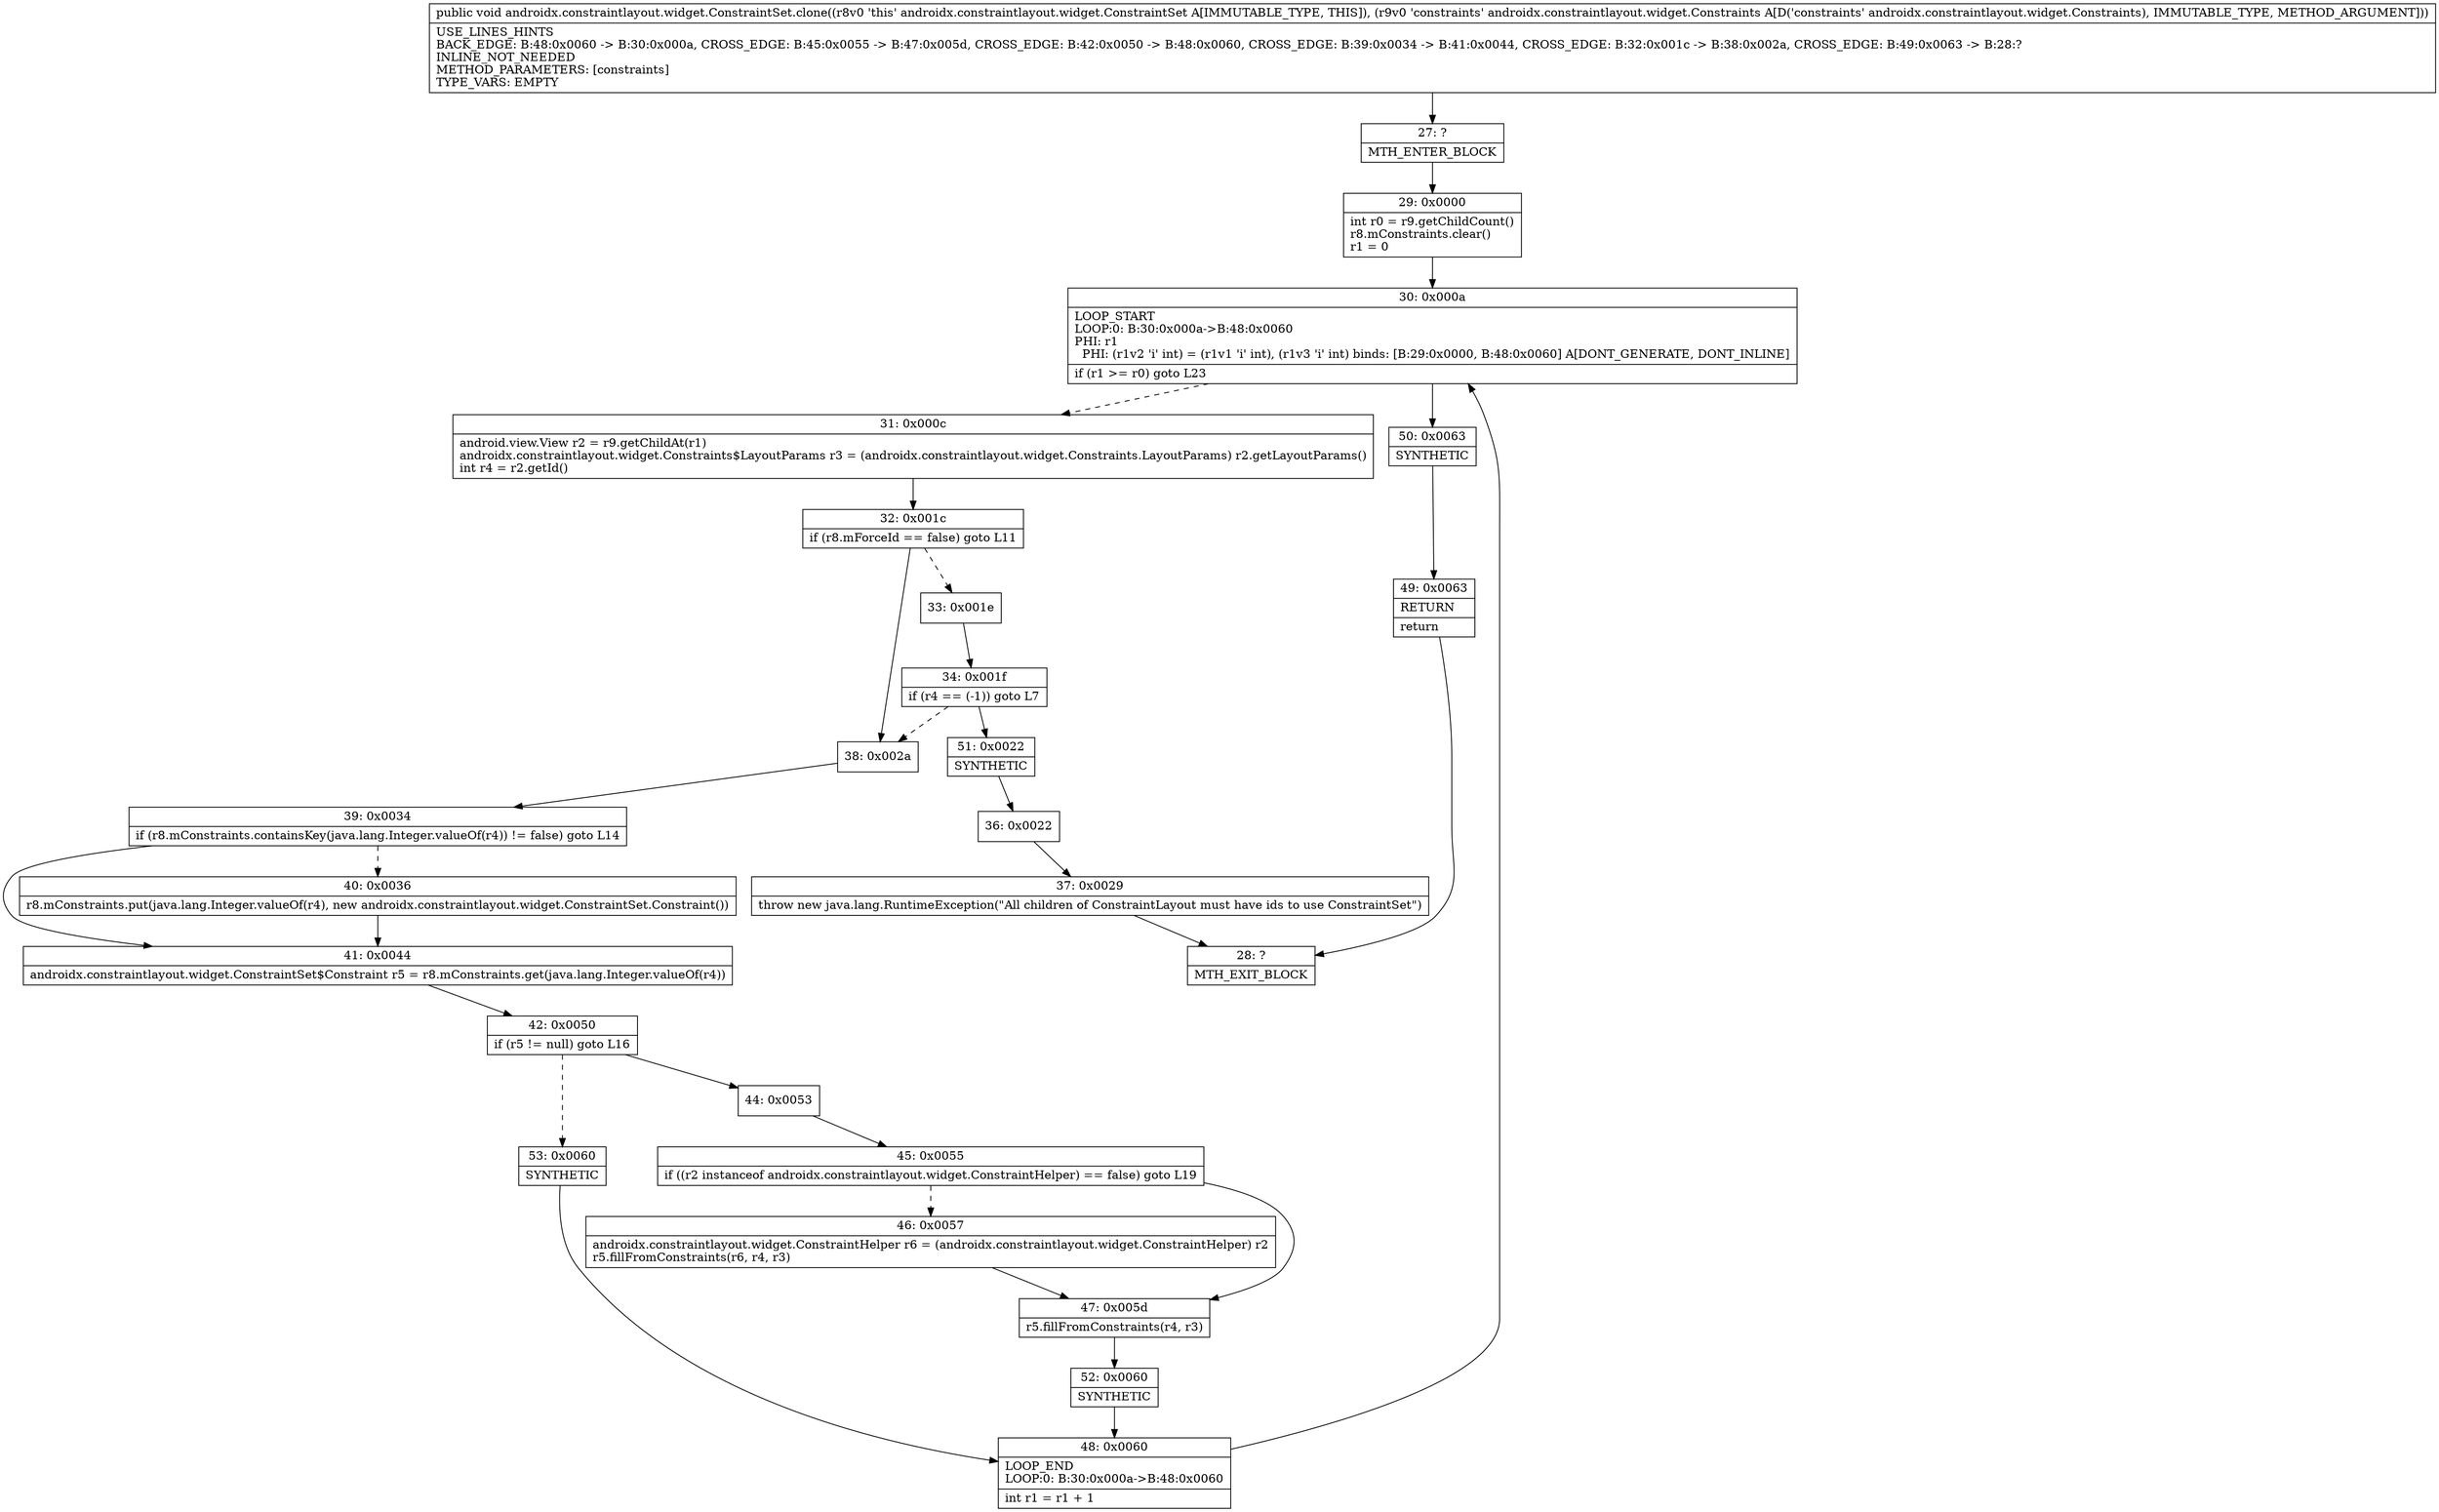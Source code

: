 digraph "CFG forandroidx.constraintlayout.widget.ConstraintSet.clone(Landroidx\/constraintlayout\/widget\/Constraints;)V" {
Node_27 [shape=record,label="{27\:\ ?|MTH_ENTER_BLOCK\l}"];
Node_29 [shape=record,label="{29\:\ 0x0000|int r0 = r9.getChildCount()\lr8.mConstraints.clear()\lr1 = 0\l}"];
Node_30 [shape=record,label="{30\:\ 0x000a|LOOP_START\lLOOP:0: B:30:0x000a\-\>B:48:0x0060\lPHI: r1 \l  PHI: (r1v2 'i' int) = (r1v1 'i' int), (r1v3 'i' int) binds: [B:29:0x0000, B:48:0x0060] A[DONT_GENERATE, DONT_INLINE]\l|if (r1 \>= r0) goto L23\l}"];
Node_31 [shape=record,label="{31\:\ 0x000c|android.view.View r2 = r9.getChildAt(r1)\landroidx.constraintlayout.widget.Constraints$LayoutParams r3 = (androidx.constraintlayout.widget.Constraints.LayoutParams) r2.getLayoutParams()\lint r4 = r2.getId()\l}"];
Node_32 [shape=record,label="{32\:\ 0x001c|if (r8.mForceId == false) goto L11\l}"];
Node_33 [shape=record,label="{33\:\ 0x001e}"];
Node_34 [shape=record,label="{34\:\ 0x001f|if (r4 == (\-1)) goto L7\l}"];
Node_51 [shape=record,label="{51\:\ 0x0022|SYNTHETIC\l}"];
Node_36 [shape=record,label="{36\:\ 0x0022}"];
Node_37 [shape=record,label="{37\:\ 0x0029|throw new java.lang.RuntimeException(\"All children of ConstraintLayout must have ids to use ConstraintSet\")\l}"];
Node_28 [shape=record,label="{28\:\ ?|MTH_EXIT_BLOCK\l}"];
Node_38 [shape=record,label="{38\:\ 0x002a}"];
Node_39 [shape=record,label="{39\:\ 0x0034|if (r8.mConstraints.containsKey(java.lang.Integer.valueOf(r4)) != false) goto L14\l}"];
Node_40 [shape=record,label="{40\:\ 0x0036|r8.mConstraints.put(java.lang.Integer.valueOf(r4), new androidx.constraintlayout.widget.ConstraintSet.Constraint())\l}"];
Node_41 [shape=record,label="{41\:\ 0x0044|androidx.constraintlayout.widget.ConstraintSet$Constraint r5 = r8.mConstraints.get(java.lang.Integer.valueOf(r4))\l}"];
Node_42 [shape=record,label="{42\:\ 0x0050|if (r5 != null) goto L16\l}"];
Node_44 [shape=record,label="{44\:\ 0x0053}"];
Node_45 [shape=record,label="{45\:\ 0x0055|if ((r2 instanceof androidx.constraintlayout.widget.ConstraintHelper) == false) goto L19\l}"];
Node_46 [shape=record,label="{46\:\ 0x0057|androidx.constraintlayout.widget.ConstraintHelper r6 = (androidx.constraintlayout.widget.ConstraintHelper) r2\lr5.fillFromConstraints(r6, r4, r3)\l}"];
Node_47 [shape=record,label="{47\:\ 0x005d|r5.fillFromConstraints(r4, r3)\l}"];
Node_52 [shape=record,label="{52\:\ 0x0060|SYNTHETIC\l}"];
Node_48 [shape=record,label="{48\:\ 0x0060|LOOP_END\lLOOP:0: B:30:0x000a\-\>B:48:0x0060\l|int r1 = r1 + 1\l}"];
Node_53 [shape=record,label="{53\:\ 0x0060|SYNTHETIC\l}"];
Node_50 [shape=record,label="{50\:\ 0x0063|SYNTHETIC\l}"];
Node_49 [shape=record,label="{49\:\ 0x0063|RETURN\l|return\l}"];
MethodNode[shape=record,label="{public void androidx.constraintlayout.widget.ConstraintSet.clone((r8v0 'this' androidx.constraintlayout.widget.ConstraintSet A[IMMUTABLE_TYPE, THIS]), (r9v0 'constraints' androidx.constraintlayout.widget.Constraints A[D('constraints' androidx.constraintlayout.widget.Constraints), IMMUTABLE_TYPE, METHOD_ARGUMENT]))  | USE_LINES_HINTS\lBACK_EDGE: B:48:0x0060 \-\> B:30:0x000a, CROSS_EDGE: B:45:0x0055 \-\> B:47:0x005d, CROSS_EDGE: B:42:0x0050 \-\> B:48:0x0060, CROSS_EDGE: B:39:0x0034 \-\> B:41:0x0044, CROSS_EDGE: B:32:0x001c \-\> B:38:0x002a, CROSS_EDGE: B:49:0x0063 \-\> B:28:?\lINLINE_NOT_NEEDED\lMETHOD_PARAMETERS: [constraints]\lTYPE_VARS: EMPTY\l}"];
MethodNode -> Node_27;Node_27 -> Node_29;
Node_29 -> Node_30;
Node_30 -> Node_31[style=dashed];
Node_30 -> Node_50;
Node_31 -> Node_32;
Node_32 -> Node_33[style=dashed];
Node_32 -> Node_38;
Node_33 -> Node_34;
Node_34 -> Node_38[style=dashed];
Node_34 -> Node_51;
Node_51 -> Node_36;
Node_36 -> Node_37;
Node_37 -> Node_28;
Node_38 -> Node_39;
Node_39 -> Node_40[style=dashed];
Node_39 -> Node_41;
Node_40 -> Node_41;
Node_41 -> Node_42;
Node_42 -> Node_44;
Node_42 -> Node_53[style=dashed];
Node_44 -> Node_45;
Node_45 -> Node_46[style=dashed];
Node_45 -> Node_47;
Node_46 -> Node_47;
Node_47 -> Node_52;
Node_52 -> Node_48;
Node_48 -> Node_30;
Node_53 -> Node_48;
Node_50 -> Node_49;
Node_49 -> Node_28;
}

